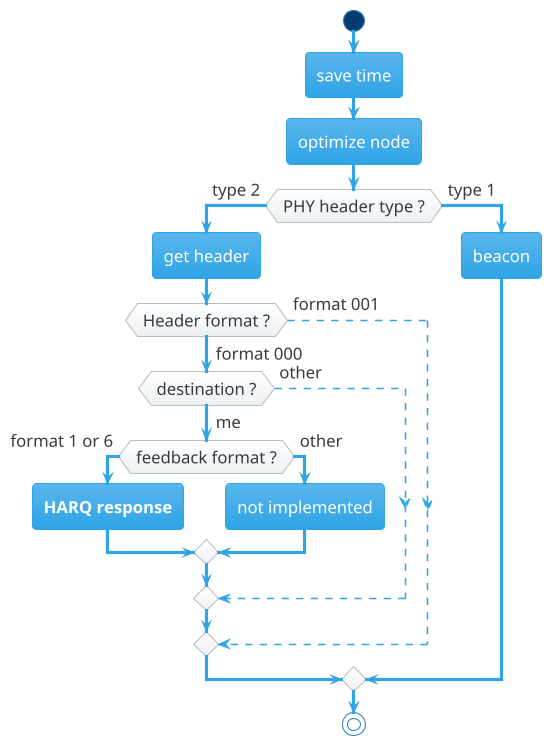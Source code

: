 @startuml phy_handler_cb_pcc

!theme cerulean
skinparam DefaultFontSize 16
skinparam defaultFontName Gotham Black

start
:save time;
:optimize node;
if (PHY header type ?) then (type 2)
    :get header;
    if (Header format ?) then (format 000)
        if (destination ?) then (me)
            if (feedback format ?) then (format 1 or 6)
                :**HARQ response**;
            else (other)
            :not implemented;
            endif
        else (other)
        -[dashed]->
        endif
    else (format 001)
    -[dashed]->
    endif

else (type 1)
    :beacon;
endif

stop


@enduml